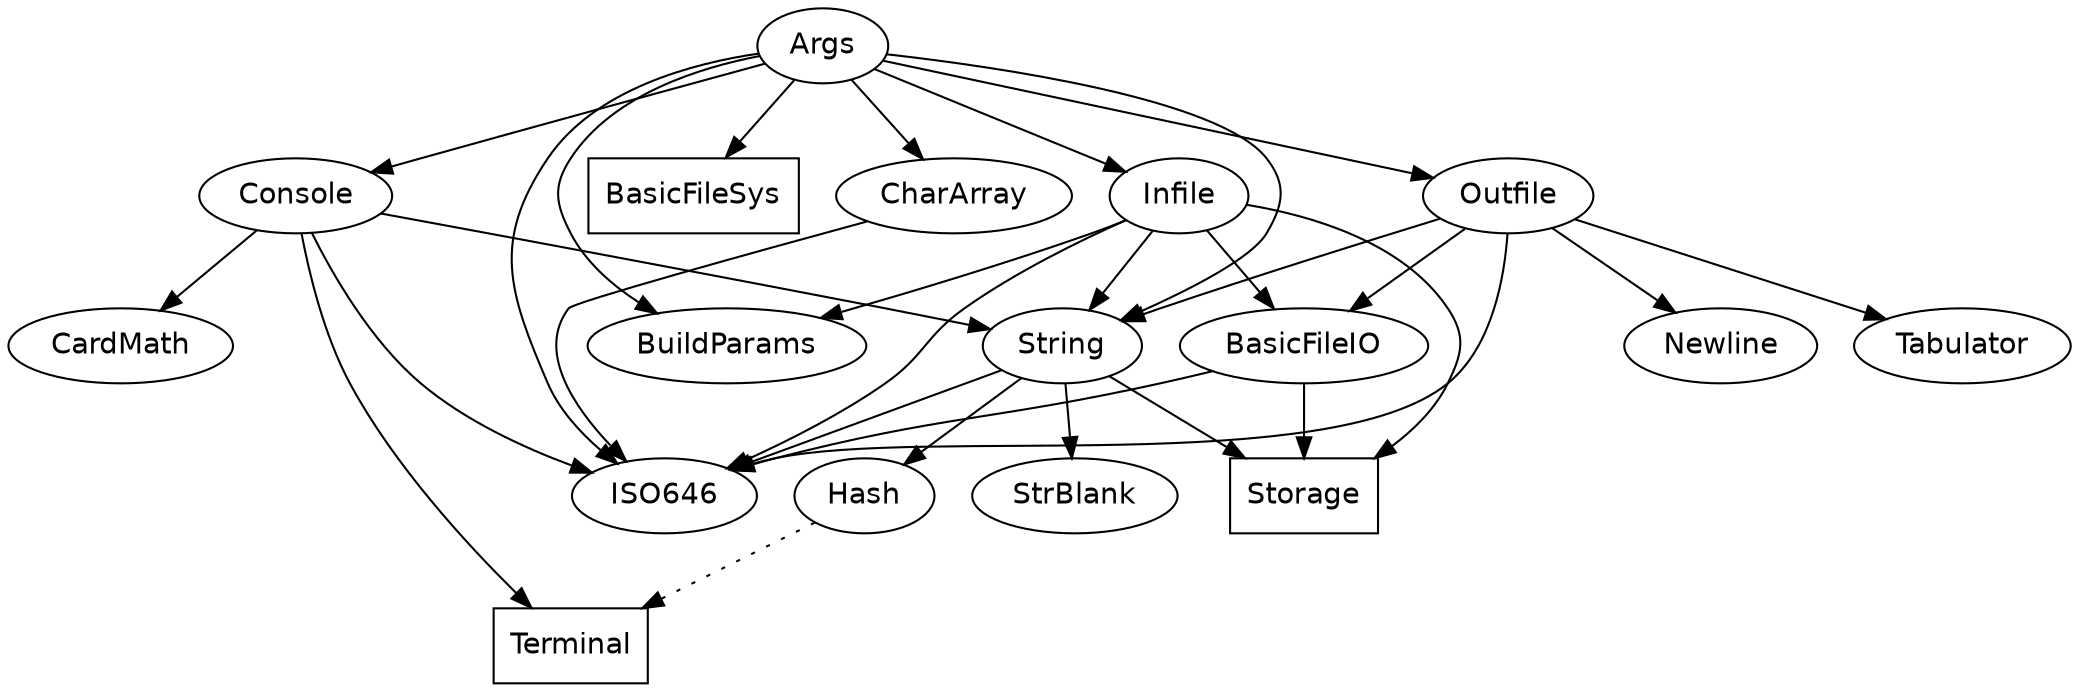 digraph ArgsImports {
  node [fontname=helvetica];
  
  Args -> {
    BuildParams CharArray Console BasicFileSys Infile ISO646 Outfile String
  };
  
  BuildParams; /* no dependencies */
  
  CharArray -> {
    ISO646
  };
  
  ISO646; /* no dependencies */
  
  Console -> {
    CardMath ISO646 String Terminal
  };
  
  CardMath; /* no dependencies */
  
  String -> {
    Hash ISO646 Storage StrBlank
  };
  
  edge [style=dotted];
  Hash -> {
    Terminal
  };
  edge [style=none];
  
  Terminal [shape=box]; /* stdlib */
  
  Storage [shape=box]; /* stdlib */
  
  StrBlank; /* no dependencies */  
  
  BasicFileSys [shape=box];
  
  Infile -> {
    BasicFileIO BuildParams ISO646 Storage String
  };
  
  BasicFileIO -> {
    ISO646 Storage
  };
  
  Outfile -> {
    BasicFileIO ISO646 Newline String Tabulator
  };
  
  Newline; /* no dependencies */  
  
  Tabulator; /* no dependencies */  
  
} /* Args */